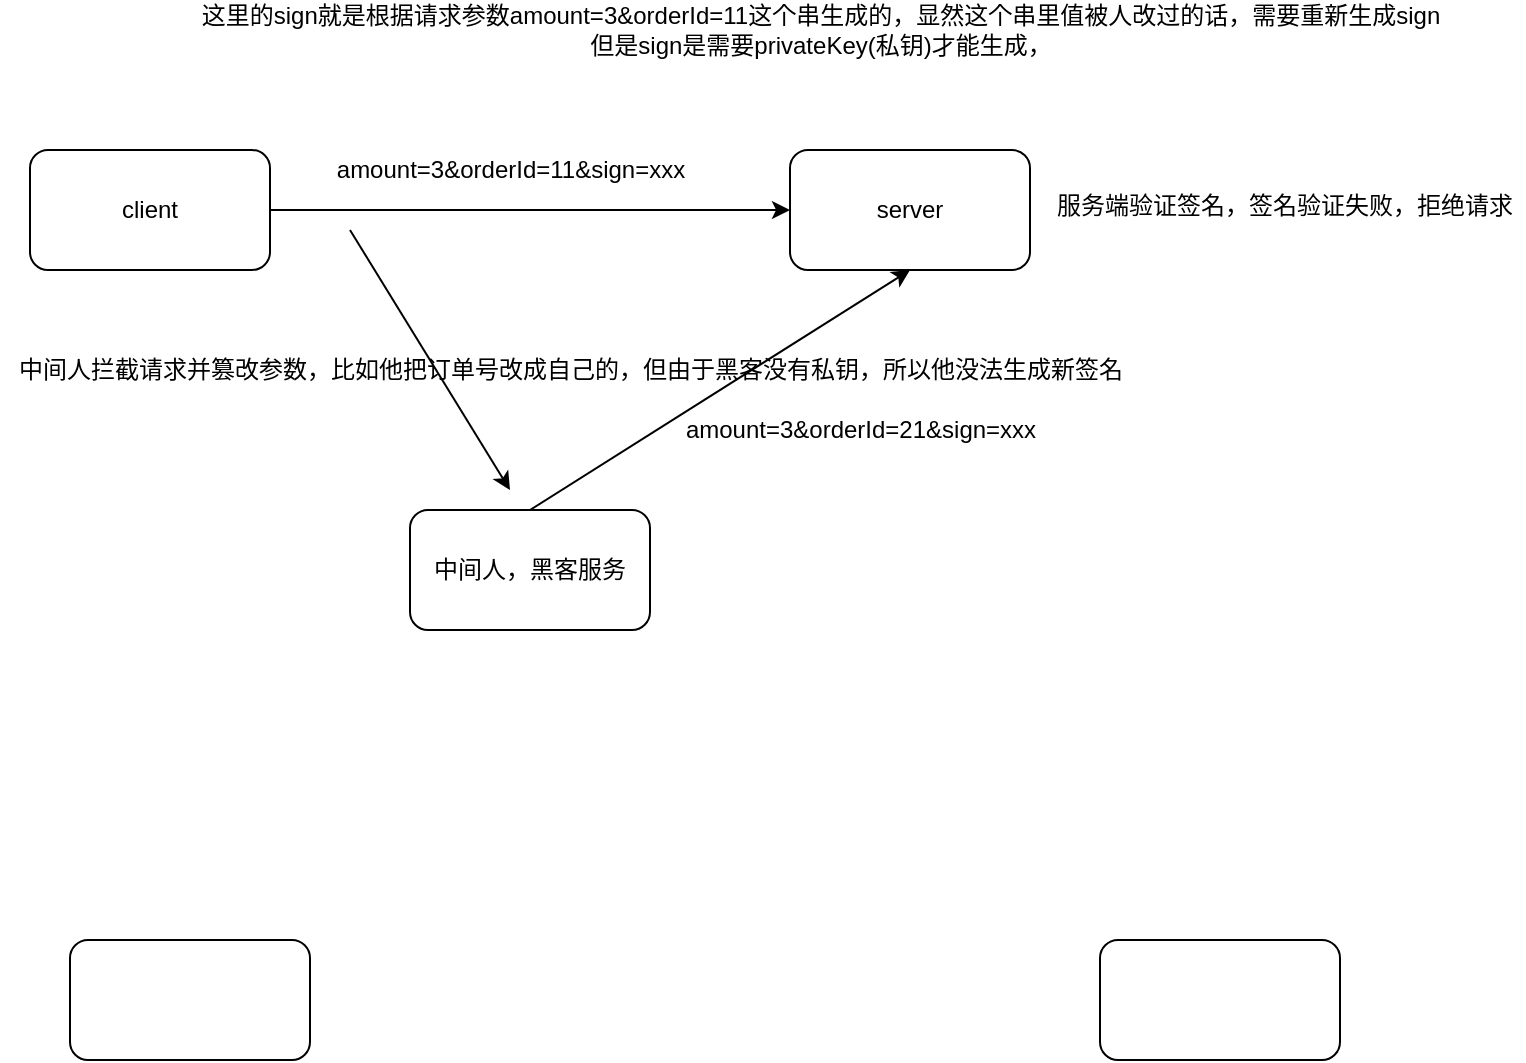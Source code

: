 <mxfile version="12.3.3" type="github" pages="1">
  <diagram id="UuvZh2gImsmWdG5oJ0Dx" name="Page-1">
    <mxGraphModel dx="932" dy="541" grid="0" gridSize="10" guides="1" tooltips="1" connect="1" arrows="1" fold="1" page="0" pageScale="1" pageWidth="827" pageHeight="1169" math="0" shadow="0">
      <root>
        <mxCell id="0"/>
        <mxCell id="1" parent="0"/>
        <mxCell id="6uX3jeZme9aKqaOHVWeq-3" style="edgeStyle=orthogonalEdgeStyle;rounded=0;orthogonalLoop=1;jettySize=auto;html=1;exitX=1;exitY=0.5;exitDx=0;exitDy=0;entryX=0;entryY=0.5;entryDx=0;entryDy=0;" edge="1" parent="1" source="6uX3jeZme9aKqaOHVWeq-1" target="6uX3jeZme9aKqaOHVWeq-2">
          <mxGeometry relative="1" as="geometry"/>
        </mxCell>
        <mxCell id="6uX3jeZme9aKqaOHVWeq-1" value="client" style="rounded=1;whiteSpace=wrap;html=1;" vertex="1" parent="1">
          <mxGeometry x="80" y="140" width="120" height="60" as="geometry"/>
        </mxCell>
        <mxCell id="6uX3jeZme9aKqaOHVWeq-2" value="server" style="rounded=1;whiteSpace=wrap;html=1;" vertex="1" parent="1">
          <mxGeometry x="460" y="140" width="120" height="60" as="geometry"/>
        </mxCell>
        <mxCell id="6uX3jeZme9aKqaOHVWeq-4" value="amount=3&amp;amp;orderId=11&amp;amp;sign=xxx" style="text;html=1;align=center;verticalAlign=middle;resizable=0;points=[];;autosize=1;" vertex="1" parent="1">
          <mxGeometry x="225" y="140" width="190" height="20" as="geometry"/>
        </mxCell>
        <mxCell id="6uX3jeZme9aKqaOHVWeq-5" value="这里的sign就是根据请求参数amount=3&amp;amp;orderId=11这个串生成的，显然这个串里值被人改过的话，需要重新生成sign&lt;br&gt;但是sign是需要privateKey(私钥)才能生成，" style="text;html=1;align=center;verticalAlign=middle;resizable=0;points=[];;autosize=1;" vertex="1" parent="1">
          <mxGeometry x="160" y="65" width="630" height="30" as="geometry"/>
        </mxCell>
        <mxCell id="6uX3jeZme9aKqaOHVWeq-8" style="edgeStyle=none;rounded=0;orthogonalLoop=1;jettySize=auto;html=1;exitX=0.5;exitY=0;exitDx=0;exitDy=0;entryX=0.5;entryY=1;entryDx=0;entryDy=0;" edge="1" parent="1" source="6uX3jeZme9aKqaOHVWeq-6" target="6uX3jeZme9aKqaOHVWeq-2">
          <mxGeometry relative="1" as="geometry"/>
        </mxCell>
        <mxCell id="6uX3jeZme9aKqaOHVWeq-6" value="中间人，黑客服务" style="rounded=1;whiteSpace=wrap;html=1;" vertex="1" parent="1">
          <mxGeometry x="270" y="320" width="120" height="60" as="geometry"/>
        </mxCell>
        <mxCell id="6uX3jeZme9aKqaOHVWeq-9" value="" style="endArrow=classic;html=1;" edge="1" parent="1">
          <mxGeometry width="50" height="50" relative="1" as="geometry">
            <mxPoint x="240" y="180" as="sourcePoint"/>
            <mxPoint x="320" y="310" as="targetPoint"/>
          </mxGeometry>
        </mxCell>
        <mxCell id="6uX3jeZme9aKqaOHVWeq-10" value="中间人拦截请求并篡改参数，比如他把订单号改成自己的，但由于黑客没有私钥，所以他没法生成新签名" style="text;html=1;align=center;verticalAlign=middle;resizable=0;points=[];;autosize=1;" vertex="1" parent="1">
          <mxGeometry x="65" y="240" width="570" height="20" as="geometry"/>
        </mxCell>
        <mxCell id="6uX3jeZme9aKqaOHVWeq-11" value="amount=3&amp;amp;orderId=21&amp;amp;sign=xxx" style="text;html=1;align=center;verticalAlign=middle;resizable=0;points=[];;autosize=1;" vertex="1" parent="1">
          <mxGeometry x="400" y="270" width="190" height="20" as="geometry"/>
        </mxCell>
        <mxCell id="6uX3jeZme9aKqaOHVWeq-16" value="服务端验证签名，签名验证失败，拒绝请求" style="text;html=1;align=center;verticalAlign=middle;resizable=0;points=[];;autosize=1;" vertex="1" parent="1">
          <mxGeometry x="587" y="157.5" width="240" height="20" as="geometry"/>
        </mxCell>
        <mxCell id="6uX3jeZme9aKqaOHVWeq-18" value="" style="rounded=1;whiteSpace=wrap;html=1;" vertex="1" parent="1">
          <mxGeometry x="100" y="535" width="120" height="60" as="geometry"/>
        </mxCell>
        <mxCell id="6uX3jeZme9aKqaOHVWeq-19" value="" style="rounded=1;whiteSpace=wrap;html=1;" vertex="1" parent="1">
          <mxGeometry x="615" y="535" width="120" height="60" as="geometry"/>
        </mxCell>
      </root>
    </mxGraphModel>
  </diagram>
</mxfile>
